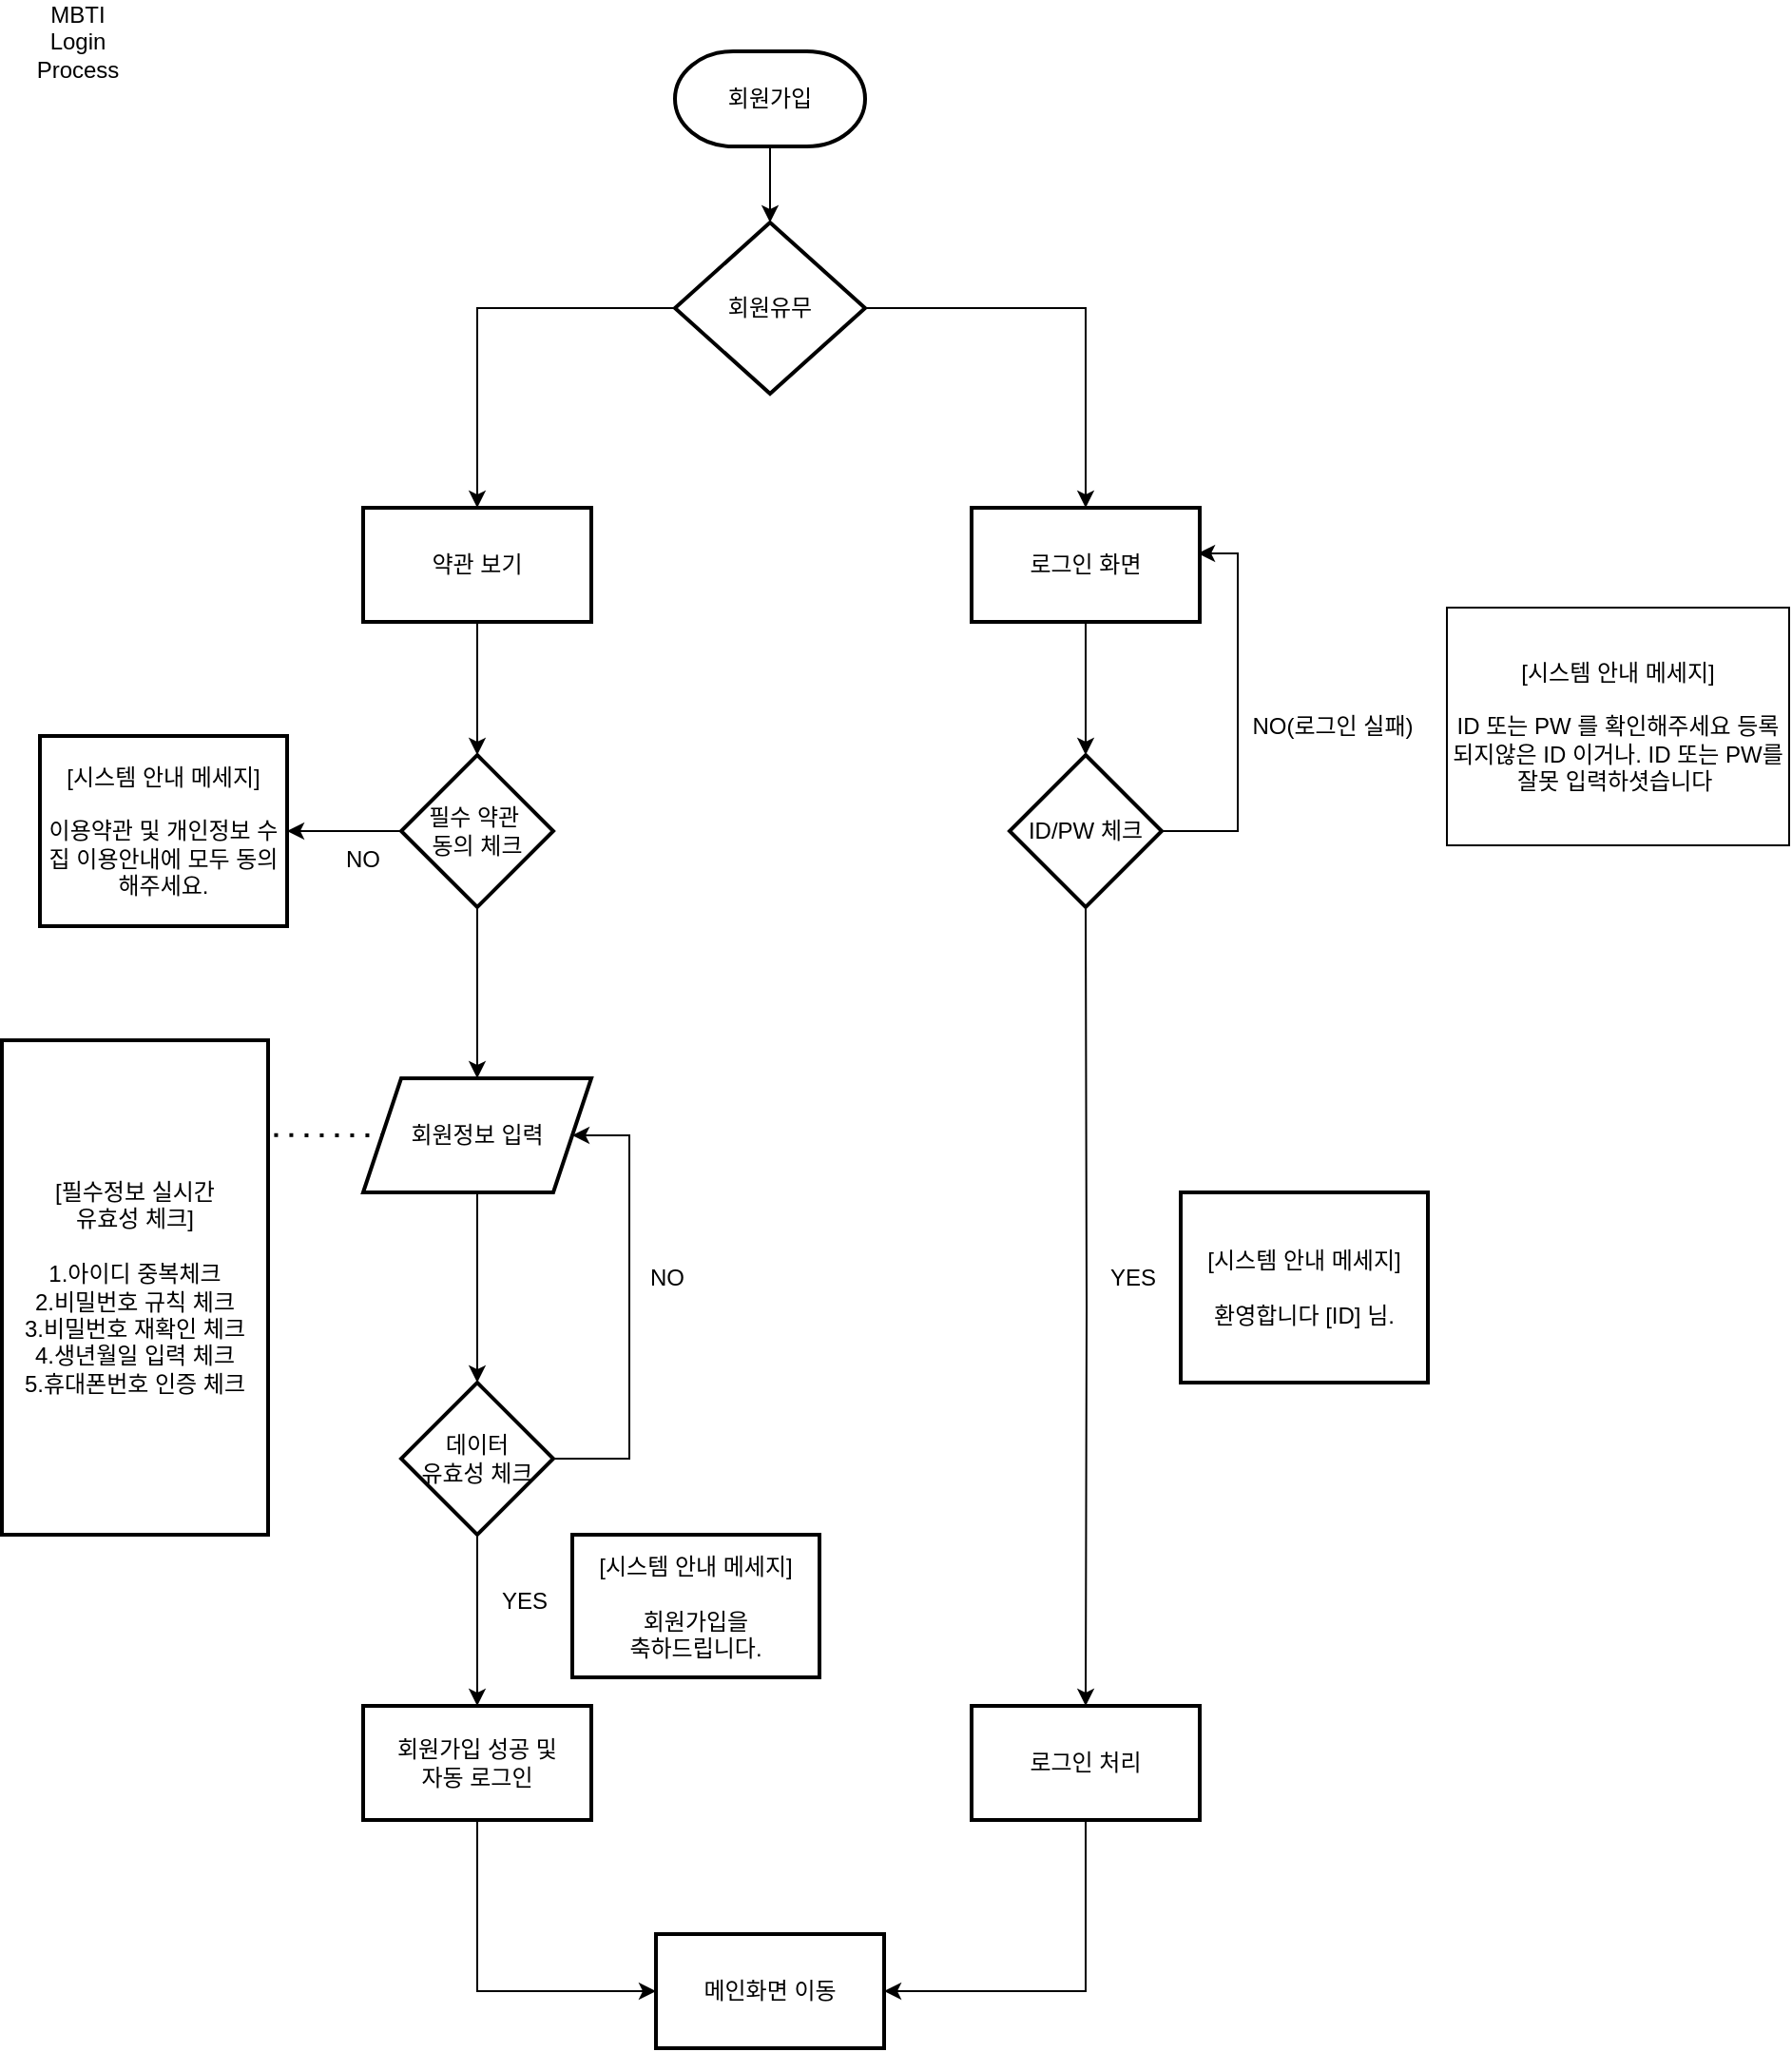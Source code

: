 <mxfile version="22.1.15" type="github">
  <diagram id="C5RBs43oDa-KdzZeNtuy" name="Page-1">
    <mxGraphModel dx="1434" dy="780" grid="1" gridSize="10" guides="1" tooltips="1" connect="1" arrows="1" fold="1" page="1" pageScale="1" pageWidth="827" pageHeight="1169" math="0" shadow="0">
      <root>
        <mxCell id="WIyWlLk6GJQsqaUBKTNV-0" />
        <mxCell id="WIyWlLk6GJQsqaUBKTNV-1" parent="WIyWlLk6GJQsqaUBKTNV-0" />
        <mxCell id="b263ChiSaqbmm_TudtIw-0" value="MBTI Login Process" style="text;html=1;strokeColor=none;fillColor=none;align=center;verticalAlign=middle;whiteSpace=wrap;rounded=0;" vertex="1" parent="WIyWlLk6GJQsqaUBKTNV-1">
          <mxGeometry x="20" y="10" width="60" height="30" as="geometry" />
        </mxCell>
        <mxCell id="b263ChiSaqbmm_TudtIw-5" value="" style="edgeStyle=orthogonalEdgeStyle;rounded=0;orthogonalLoop=1;jettySize=auto;html=1;" edge="1" parent="WIyWlLk6GJQsqaUBKTNV-1" source="b263ChiSaqbmm_TudtIw-2">
          <mxGeometry relative="1" as="geometry">
            <mxPoint x="414" y="120" as="targetPoint" />
          </mxGeometry>
        </mxCell>
        <mxCell id="b263ChiSaqbmm_TudtIw-2" value="회원가입" style="strokeWidth=2;html=1;shape=mxgraph.flowchart.terminator;whiteSpace=wrap;" vertex="1" parent="WIyWlLk6GJQsqaUBKTNV-1">
          <mxGeometry x="364" y="30" width="100" height="50" as="geometry" />
        </mxCell>
        <mxCell id="b263ChiSaqbmm_TudtIw-8" value="" style="edgeStyle=orthogonalEdgeStyle;rounded=0;orthogonalLoop=1;jettySize=auto;html=1;" edge="1" parent="WIyWlLk6GJQsqaUBKTNV-1" target="b263ChiSaqbmm_TudtIw-7">
          <mxGeometry relative="1" as="geometry">
            <mxPoint x="414" y="180" as="sourcePoint" />
            <mxPoint x="414" y="300" as="targetPoint" />
          </mxGeometry>
        </mxCell>
        <mxCell id="b263ChiSaqbmm_TudtIw-16" value="" style="edgeStyle=orthogonalEdgeStyle;rounded=0;orthogonalLoop=1;jettySize=auto;html=1;" edge="1" parent="WIyWlLk6GJQsqaUBKTNV-1" source="b263ChiSaqbmm_TudtIw-7" target="b263ChiSaqbmm_TudtIw-15">
          <mxGeometry relative="1" as="geometry" />
        </mxCell>
        <mxCell id="b263ChiSaqbmm_TudtIw-18" value="" style="edgeStyle=orthogonalEdgeStyle;rounded=0;orthogonalLoop=1;jettySize=auto;html=1;" edge="1" parent="WIyWlLk6GJQsqaUBKTNV-1" source="b263ChiSaqbmm_TudtIw-7" target="b263ChiSaqbmm_TudtIw-17">
          <mxGeometry relative="1" as="geometry" />
        </mxCell>
        <mxCell id="b263ChiSaqbmm_TudtIw-7" value="회원유무" style="strokeWidth=2;html=1;shape=mxgraph.flowchart.decision;whiteSpace=wrap;" vertex="1" parent="WIyWlLk6GJQsqaUBKTNV-1">
          <mxGeometry x="364" y="120" width="100" height="90" as="geometry" />
        </mxCell>
        <mxCell id="b263ChiSaqbmm_TudtIw-27" value="" style="edgeStyle=orthogonalEdgeStyle;rounded=0;orthogonalLoop=1;jettySize=auto;html=1;" edge="1" parent="WIyWlLk6GJQsqaUBKTNV-1" source="b263ChiSaqbmm_TudtIw-15" target="b263ChiSaqbmm_TudtIw-26">
          <mxGeometry relative="1" as="geometry" />
        </mxCell>
        <mxCell id="b263ChiSaqbmm_TudtIw-15" value="로그인 화면" style="whiteSpace=wrap;html=1;strokeWidth=2;" vertex="1" parent="WIyWlLk6GJQsqaUBKTNV-1">
          <mxGeometry x="520" y="270" width="120" height="60" as="geometry" />
        </mxCell>
        <mxCell id="b263ChiSaqbmm_TudtIw-37" value="" style="edgeStyle=orthogonalEdgeStyle;rounded=0;orthogonalLoop=1;jettySize=auto;html=1;" edge="1" parent="WIyWlLk6GJQsqaUBKTNV-1" source="b263ChiSaqbmm_TudtIw-17" target="b263ChiSaqbmm_TudtIw-36">
          <mxGeometry relative="1" as="geometry" />
        </mxCell>
        <mxCell id="b263ChiSaqbmm_TudtIw-17" value="약관 보기" style="whiteSpace=wrap;html=1;strokeWidth=2;" vertex="1" parent="WIyWlLk6GJQsqaUBKTNV-1">
          <mxGeometry x="200" y="270" width="120" height="60" as="geometry" />
        </mxCell>
        <mxCell id="b263ChiSaqbmm_TudtIw-22" value="" style="edgeStyle=orthogonalEdgeStyle;rounded=0;orthogonalLoop=1;jettySize=auto;html=1;" edge="1" parent="WIyWlLk6GJQsqaUBKTNV-1" target="b263ChiSaqbmm_TudtIw-21">
          <mxGeometry relative="1" as="geometry">
            <mxPoint x="580" y="480" as="sourcePoint" />
          </mxGeometry>
        </mxCell>
        <mxCell id="b263ChiSaqbmm_TudtIw-47" style="edgeStyle=orthogonalEdgeStyle;rounded=0;orthogonalLoop=1;jettySize=auto;html=1;entryX=1;entryY=0.5;entryDx=0;entryDy=0;" edge="1" parent="WIyWlLk6GJQsqaUBKTNV-1" source="b263ChiSaqbmm_TudtIw-21" target="b263ChiSaqbmm_TudtIw-46">
          <mxGeometry relative="1" as="geometry">
            <mxPoint x="580" y="1050" as="targetPoint" />
            <Array as="points">
              <mxPoint x="580" y="1050" />
            </Array>
          </mxGeometry>
        </mxCell>
        <mxCell id="b263ChiSaqbmm_TudtIw-21" value="로그인 처리" style="whiteSpace=wrap;html=1;strokeWidth=2;" vertex="1" parent="WIyWlLk6GJQsqaUBKTNV-1">
          <mxGeometry x="520" y="900" width="120" height="60" as="geometry" />
        </mxCell>
        <mxCell id="b263ChiSaqbmm_TudtIw-26" value="ID/PW 체크" style="rhombus;whiteSpace=wrap;html=1;strokeWidth=2;" vertex="1" parent="WIyWlLk6GJQsqaUBKTNV-1">
          <mxGeometry x="540" y="400" width="80" height="80" as="geometry" />
        </mxCell>
        <mxCell id="b263ChiSaqbmm_TudtIw-28" style="edgeStyle=orthogonalEdgeStyle;rounded=0;orthogonalLoop=1;jettySize=auto;html=1;entryX=0.992;entryY=0.4;entryDx=0;entryDy=0;entryPerimeter=0;" edge="1" parent="WIyWlLk6GJQsqaUBKTNV-1" source="b263ChiSaqbmm_TudtIw-26" target="b263ChiSaqbmm_TudtIw-15">
          <mxGeometry relative="1" as="geometry">
            <Array as="points">
              <mxPoint x="660" y="440" />
              <mxPoint x="660" y="294" />
            </Array>
          </mxGeometry>
        </mxCell>
        <mxCell id="b263ChiSaqbmm_TudtIw-29" value="NO(로그인 실패)" style="text;html=1;strokeColor=none;fillColor=none;align=center;verticalAlign=middle;whiteSpace=wrap;rounded=0;" vertex="1" parent="WIyWlLk6GJQsqaUBKTNV-1">
          <mxGeometry x="660" y="370" width="100" height="30" as="geometry" />
        </mxCell>
        <mxCell id="b263ChiSaqbmm_TudtIw-35" value="[시스템 안내 메세지]&lt;br&gt;&lt;br&gt;ID 또는 PW 를 확인해주세요 등록되지않은 ID 이거나. ID 또는 PW를 잘못 입력하셧습니다&amp;nbsp;&lt;br&gt;" style="rounded=0;whiteSpace=wrap;html=1;" vertex="1" parent="WIyWlLk6GJQsqaUBKTNV-1">
          <mxGeometry x="770" y="322.5" width="180" height="125" as="geometry" />
        </mxCell>
        <mxCell id="b263ChiSaqbmm_TudtIw-39" value="" style="edgeStyle=orthogonalEdgeStyle;rounded=0;orthogonalLoop=1;jettySize=auto;html=1;" edge="1" parent="WIyWlLk6GJQsqaUBKTNV-1" source="b263ChiSaqbmm_TudtIw-36" target="b263ChiSaqbmm_TudtIw-38">
          <mxGeometry relative="1" as="geometry" />
        </mxCell>
        <mxCell id="b263ChiSaqbmm_TudtIw-41" value="" style="edgeStyle=orthogonalEdgeStyle;rounded=0;orthogonalLoop=1;jettySize=auto;html=1;" edge="1" parent="WIyWlLk6GJQsqaUBKTNV-1" source="b263ChiSaqbmm_TudtIw-36" target="b263ChiSaqbmm_TudtIw-40">
          <mxGeometry relative="1" as="geometry" />
        </mxCell>
        <mxCell id="b263ChiSaqbmm_TudtIw-36" value="필수 약관&amp;nbsp;&lt;br&gt;동의 체크" style="rhombus;whiteSpace=wrap;html=1;strokeWidth=2;" vertex="1" parent="WIyWlLk6GJQsqaUBKTNV-1">
          <mxGeometry x="220" y="400" width="80" height="80" as="geometry" />
        </mxCell>
        <mxCell id="b263ChiSaqbmm_TudtIw-38" value="[시스템 안내 메세지]&lt;br&gt;&lt;br&gt;이용약관 및 개인정보 수집 이용안내에 모두 동의해주세요." style="whiteSpace=wrap;html=1;strokeWidth=2;" vertex="1" parent="WIyWlLk6GJQsqaUBKTNV-1">
          <mxGeometry x="30" y="390" width="130" height="100" as="geometry" />
        </mxCell>
        <mxCell id="b263ChiSaqbmm_TudtIw-43" value="" style="edgeStyle=orthogonalEdgeStyle;rounded=0;orthogonalLoop=1;jettySize=auto;html=1;" edge="1" parent="WIyWlLk6GJQsqaUBKTNV-1" source="b263ChiSaqbmm_TudtIw-40" target="b263ChiSaqbmm_TudtIw-42">
          <mxGeometry relative="1" as="geometry" />
        </mxCell>
        <mxCell id="b263ChiSaqbmm_TudtIw-40" value="회원정보 입력" style="shape=parallelogram;perimeter=parallelogramPerimeter;whiteSpace=wrap;html=1;fixedSize=1;strokeWidth=2;" vertex="1" parent="WIyWlLk6GJQsqaUBKTNV-1">
          <mxGeometry x="200" y="570" width="120" height="60" as="geometry" />
        </mxCell>
        <mxCell id="b263ChiSaqbmm_TudtIw-45" value="" style="edgeStyle=orthogonalEdgeStyle;rounded=0;orthogonalLoop=1;jettySize=auto;html=1;" edge="1" parent="WIyWlLk6GJQsqaUBKTNV-1" source="b263ChiSaqbmm_TudtIw-42" target="b263ChiSaqbmm_TudtIw-44">
          <mxGeometry relative="1" as="geometry" />
        </mxCell>
        <mxCell id="b263ChiSaqbmm_TudtIw-53" style="edgeStyle=orthogonalEdgeStyle;rounded=0;orthogonalLoop=1;jettySize=auto;html=1;entryX=1;entryY=0.5;entryDx=0;entryDy=0;" edge="1" parent="WIyWlLk6GJQsqaUBKTNV-1" source="b263ChiSaqbmm_TudtIw-42" target="b263ChiSaqbmm_TudtIw-40">
          <mxGeometry relative="1" as="geometry">
            <Array as="points">
              <mxPoint x="340" y="770" />
              <mxPoint x="340" y="600" />
            </Array>
          </mxGeometry>
        </mxCell>
        <mxCell id="b263ChiSaqbmm_TudtIw-42" value="데이터&lt;br&gt;유효성 체크" style="rhombus;whiteSpace=wrap;html=1;strokeWidth=2;" vertex="1" parent="WIyWlLk6GJQsqaUBKTNV-1">
          <mxGeometry x="220" y="730" width="80" height="80" as="geometry" />
        </mxCell>
        <mxCell id="b263ChiSaqbmm_TudtIw-48" style="edgeStyle=orthogonalEdgeStyle;rounded=0;orthogonalLoop=1;jettySize=auto;html=1;entryX=0;entryY=0.5;entryDx=0;entryDy=0;exitX=0.5;exitY=1;exitDx=0;exitDy=0;" edge="1" parent="WIyWlLk6GJQsqaUBKTNV-1" source="b263ChiSaqbmm_TudtIw-44" target="b263ChiSaqbmm_TudtIw-46">
          <mxGeometry relative="1" as="geometry" />
        </mxCell>
        <mxCell id="b263ChiSaqbmm_TudtIw-44" value="회원가입 성공 및&lt;br&gt;자동 로그인" style="whiteSpace=wrap;html=1;strokeWidth=2;" vertex="1" parent="WIyWlLk6GJQsqaUBKTNV-1">
          <mxGeometry x="200" y="900" width="120" height="60" as="geometry" />
        </mxCell>
        <mxCell id="b263ChiSaqbmm_TudtIw-46" value="메인화면 이동" style="whiteSpace=wrap;html=1;strokeWidth=2;" vertex="1" parent="WIyWlLk6GJQsqaUBKTNV-1">
          <mxGeometry x="354" y="1020" width="120" height="60" as="geometry" />
        </mxCell>
        <mxCell id="b263ChiSaqbmm_TudtIw-49" value="NO" style="text;html=1;strokeColor=none;fillColor=none;align=center;verticalAlign=middle;whiteSpace=wrap;rounded=0;" vertex="1" parent="WIyWlLk6GJQsqaUBKTNV-1">
          <mxGeometry x="150" y="440" width="100" height="30" as="geometry" />
        </mxCell>
        <mxCell id="b263ChiSaqbmm_TudtIw-50" value="YES" style="text;html=1;strokeColor=none;fillColor=none;align=center;verticalAlign=middle;whiteSpace=wrap;rounded=0;" vertex="1" parent="WIyWlLk6GJQsqaUBKTNV-1">
          <mxGeometry x="580" y="660" width="50" height="30" as="geometry" />
        </mxCell>
        <mxCell id="b263ChiSaqbmm_TudtIw-54" value="NO" style="text;html=1;strokeColor=none;fillColor=none;align=center;verticalAlign=middle;whiteSpace=wrap;rounded=0;" vertex="1" parent="WIyWlLk6GJQsqaUBKTNV-1">
          <mxGeometry x="310" y="660" width="100" height="30" as="geometry" />
        </mxCell>
        <mxCell id="b263ChiSaqbmm_TudtIw-55" value="YES" style="text;html=1;strokeColor=none;fillColor=none;align=center;verticalAlign=middle;whiteSpace=wrap;rounded=0;" vertex="1" parent="WIyWlLk6GJQsqaUBKTNV-1">
          <mxGeometry x="260" y="830" width="50" height="30" as="geometry" />
        </mxCell>
        <mxCell id="b263ChiSaqbmm_TudtIw-56" value="[필수정보 실시간 &lt;br&gt;유효성 체크]&lt;br&gt;&lt;br&gt;1.아이디 중복체크&lt;br&gt;2.비밀번호 규칙 체크&lt;br&gt;3.비밀번호 재확인 체크&lt;br&gt;4.생년월일 입력 체크&lt;br&gt;5.휴대폰번호 인증 체크&lt;br&gt;" style="whiteSpace=wrap;html=1;strokeWidth=2;" vertex="1" parent="WIyWlLk6GJQsqaUBKTNV-1">
          <mxGeometry x="10" y="550" width="140" height="260" as="geometry" />
        </mxCell>
        <mxCell id="b263ChiSaqbmm_TudtIw-58" value="" style="endArrow=none;dashed=1;html=1;dashPattern=1 3;strokeWidth=2;rounded=0;exitX=1.023;exitY=0.192;exitDx=0;exitDy=0;entryX=0;entryY=0.5;entryDx=0;entryDy=0;exitPerimeter=0;" edge="1" parent="WIyWlLk6GJQsqaUBKTNV-1" source="b263ChiSaqbmm_TudtIw-56" target="b263ChiSaqbmm_TudtIw-40">
          <mxGeometry width="50" height="50" relative="1" as="geometry">
            <mxPoint x="390" y="630" as="sourcePoint" />
            <mxPoint x="440" y="580" as="targetPoint" />
          </mxGeometry>
        </mxCell>
        <mxCell id="b263ChiSaqbmm_TudtIw-59" value="[시스템 안내 메세지]&lt;br&gt;&lt;br&gt;회원가입을 &lt;br&gt;축하드립니다." style="whiteSpace=wrap;html=1;strokeWidth=2;" vertex="1" parent="WIyWlLk6GJQsqaUBKTNV-1">
          <mxGeometry x="310" y="810" width="130" height="75" as="geometry" />
        </mxCell>
        <mxCell id="b263ChiSaqbmm_TudtIw-60" value="[시스템 안내 메세지]&lt;br&gt;&lt;br&gt;환영합니다 [ID] 님." style="whiteSpace=wrap;html=1;strokeWidth=2;" vertex="1" parent="WIyWlLk6GJQsqaUBKTNV-1">
          <mxGeometry x="630" y="630" width="130" height="100" as="geometry" />
        </mxCell>
      </root>
    </mxGraphModel>
  </diagram>
</mxfile>
